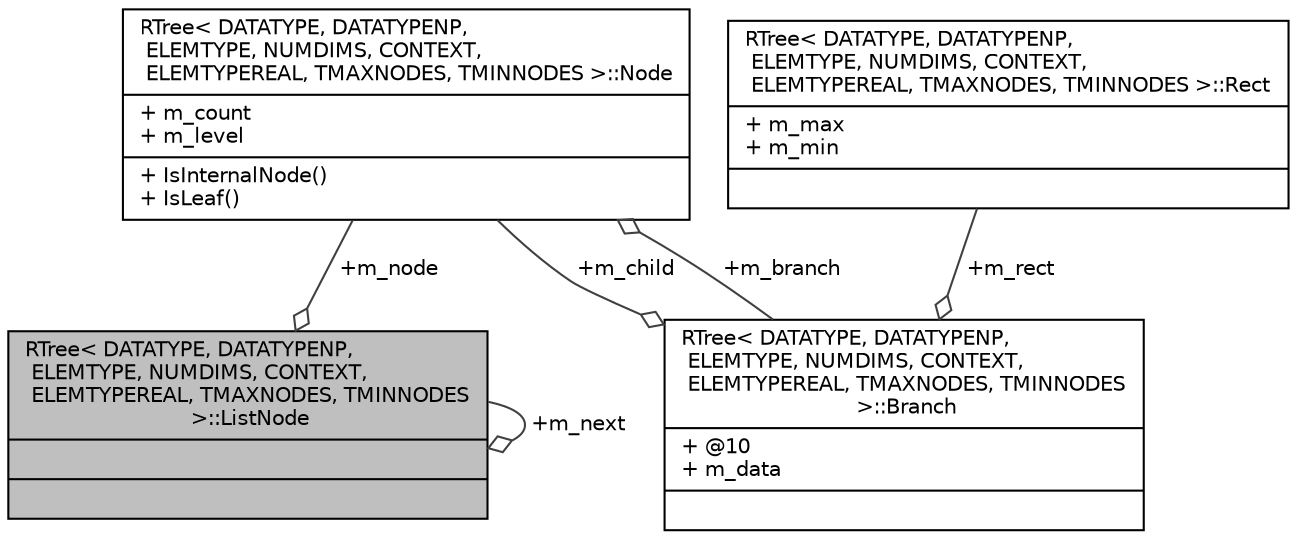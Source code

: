 digraph "RTree&lt; DATATYPE, DATATYPENP, ELEMTYPE, NUMDIMS, CONTEXT, ELEMTYPEREAL, TMAXNODES, TMINNODES &gt;::ListNode"
{
  edge [fontname="Helvetica",fontsize="10",labelfontname="Helvetica",labelfontsize="10"];
  node [fontname="Helvetica",fontsize="10",shape=record];
  Node1 [label="{RTree\< DATATYPE, DATATYPENP,\l ELEMTYPE, NUMDIMS, CONTEXT,\l ELEMTYPEREAL, TMAXNODES, TMINNODES\l \>::ListNode\n||}",height=0.2,width=0.4,color="black", fillcolor="grey75", style="filled", fontcolor="black"];
  Node2 -> Node1 [color="grey25",fontsize="10",style="solid",label=" +m_node" ,arrowhead="odiamond",fontname="Helvetica"];
  Node2 [label="{RTree\< DATATYPE, DATATYPENP,\l ELEMTYPE, NUMDIMS, CONTEXT,\l ELEMTYPEREAL, TMAXNODES, TMINNODES \>::Node\n|+ m_count\l+ m_level\l|+ IsInternalNode()\l+ IsLeaf()\l}",height=0.2,width=0.4,color="black", fillcolor="white", style="filled",URL="$d0/df5/struct_r_tree_1_1_node.html",tooltip="Node for each branch level. "];
  Node3 -> Node2 [color="grey25",fontsize="10",style="solid",label=" +m_branch" ,arrowhead="odiamond",fontname="Helvetica"];
  Node3 [label="{RTree\< DATATYPE, DATATYPENP,\l ELEMTYPE, NUMDIMS, CONTEXT,\l ELEMTYPEREAL, TMAXNODES, TMINNODES\l \>::Branch\n|+ @10\l+ m_data\l|}",height=0.2,width=0.4,color="black", fillcolor="white", style="filled",URL="$dc/d04/struct_r_tree_1_1_branch.html"];
  Node2 -> Node3 [color="grey25",fontsize="10",style="solid",label=" +m_child" ,arrowhead="odiamond",fontname="Helvetica"];
  Node4 -> Node3 [color="grey25",fontsize="10",style="solid",label=" +m_rect" ,arrowhead="odiamond",fontname="Helvetica"];
  Node4 [label="{RTree\< DATATYPE, DATATYPENP,\l ELEMTYPE, NUMDIMS, CONTEXT,\l ELEMTYPEREAL, TMAXNODES, TMINNODES \>::Rect\n|+ m_max\l+ m_min\l|}",height=0.2,width=0.4,color="black", fillcolor="white", style="filled",URL="$d9/d0c/struct_r_tree_1_1_rect.html",tooltip="Minimal bounding rectangle (n-dimensional) "];
  Node1 -> Node1 [color="grey25",fontsize="10",style="solid",label=" +m_next" ,arrowhead="odiamond",fontname="Helvetica"];
}
